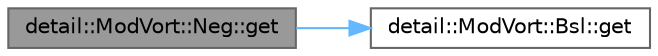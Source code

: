 digraph "detail::ModVort::Neg::get"
{
 // LATEX_PDF_SIZE
  bgcolor="transparent";
  edge [fontname=Helvetica,fontsize=10,labelfontname=Helvetica,labelfontsize=10];
  node [fontname=Helvetica,fontsize=10,shape=box,height=0.2,width=0.4];
  rankdir="LR";
  Node1 [id="Node000001",label="detail::ModVort::Neg::get",height=0.2,width=0.4,color="gray40", fillcolor="grey60", style="filled", fontcolor="black",tooltip=" "];
  Node1 -> Node2 [id="edge1_Node000001_Node000002",color="steelblue1",style="solid",tooltip=" "];
  Node2 [id="Node000002",label="detail::ModVort::Bsl::get",height=0.2,width=0.4,color="grey40", fillcolor="white", style="filled",URL="$structdetail_1_1ModVort_1_1Bsl.html#a9a1db0b5cccf23cbacd691fe4ba2a058",tooltip=" "];
}

